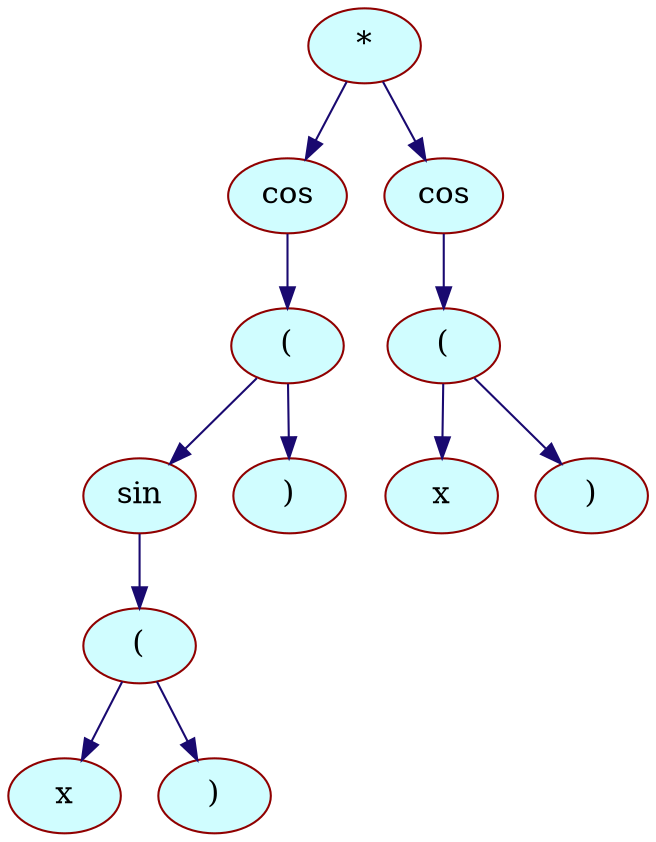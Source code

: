 digraph {
	node[shape = "cube", color = "#800000", fontsize = 15, style = "filled", fillcolor = "#88CEFA"];
	edge[color = "#190970", fontsize = 11];

		"*_0x5597c5eb5980"[shape = "ellipse", label = "*", color="#900000",                                style="filled", fillcolor = "#D0FDFF"];
		"*_0x5597c5eb5980"->"cos_0x5597c5eb5940";

		"cos_0x5597c5eb5940"[shape = "ellipse", label = "cos", color="#900000",                                style="filled", fillcolor = "#D0FDFF"];
		"cos_0x5597c5eb5940"->"(_0x5597c5eb57c0";

		"(_0x5597c5eb57c0"[shape = "ellipse", label = "(", color="#900000",                                style="filled", fillcolor = "#D0FDFF"];
		"(_0x5597c5eb57c0"->"sin_0x5597c5eb5800";

		"sin_0x5597c5eb5800"[shape = "ellipse", label = "sin", color="#900000",                                style="filled", fillcolor = "#D0FDFF"];
		"sin_0x5597c5eb5800"->"(_0x5597c5eb5840";

		"(_0x5597c5eb5840"[shape = "ellipse", label = "(", color="#900000",                                style="filled", fillcolor = "#D0FDFF"];
		"(_0x5597c5eb5840"->"x_0x5597c5eb5880";

		"x_0x5597c5eb5880"[shape = "ellipse", label = "x", color="#900000", style="filled",                            fillcolor = "#D0FDFF"];
		"(_0x5597c5eb5840"->")_0x5597c5eb58c0";

		")_0x5597c5eb58c0"[shape = "ellipse", label = ")", color="#900000",                                style="filled", fillcolor = "#D0FDFF"];
		"(_0x5597c5eb57c0"->")_0x5597c5eb5900";

		")_0x5597c5eb5900"[shape = "ellipse", label = ")", color="#900000",                                style="filled", fillcolor = "#D0FDFF"];
		"*_0x5597c5eb5980"->"cos_0x5597c5eb5780";

		"cos_0x5597c5eb5780"[shape = "ellipse", label = "cos", color="#900000",                                style="filled", fillcolor = "#D0FDFF"];
		"cos_0x5597c5eb5780"->"(_0x5597c5eb5a00";

		"(_0x5597c5eb5a00"[shape = "ellipse", label = "(", color="#900000",                                style="filled", fillcolor = "#D0FDFF"];
		"(_0x5597c5eb5a00"->"x_0x5597c5eb5a40";

		"x_0x5597c5eb5a40"[shape = "ellipse", label = "x", color="#900000", style="filled",                            fillcolor = "#D0FDFF"];
		"(_0x5597c5eb5a00"->")_0x5597c5eb5a80";

		")_0x5597c5eb5a80"[shape = "ellipse", label = ")", color="#900000",                                style="filled", fillcolor = "#D0FDFF"];
}